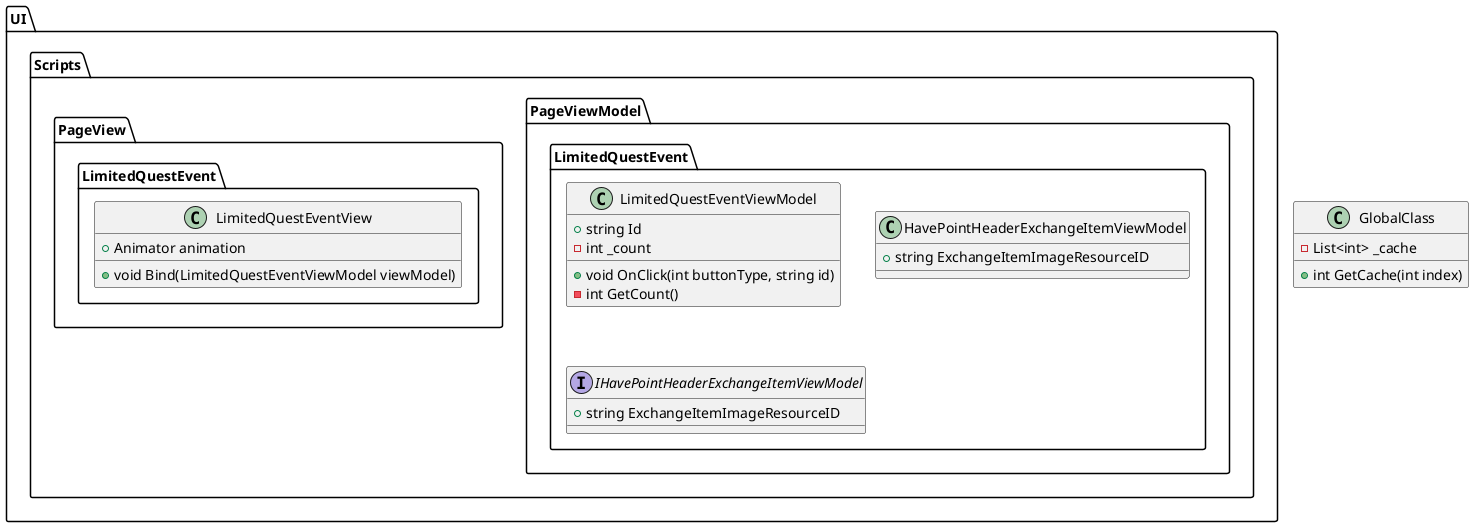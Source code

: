 @startuml

class GlobalClass {
  -List<int> _cache
  +int GetCache(int index)
}

namespace UI.Scripts.PageViewModel.LimitedQuestEvent {
  class LimitedQuestEventViewModel {
    +string Id
    -int _count
    +void OnClick(int buttonType, string id)
    -int GetCount()
  }

  class HavePointHeaderExchangeItemViewModel {
    +string ExchangeItemImageResourceID
  }

  interface IHavePointHeaderExchangeItemViewModel {
    +string ExchangeItemImageResourceID
  }
}

namespace UI.Scripts.PageView.LimitedQuestEvent {
  class LimitedQuestEventView {
    +Animator animation
    +void Bind(LimitedQuestEventViewModel viewModel)
  }
}

@enduml
